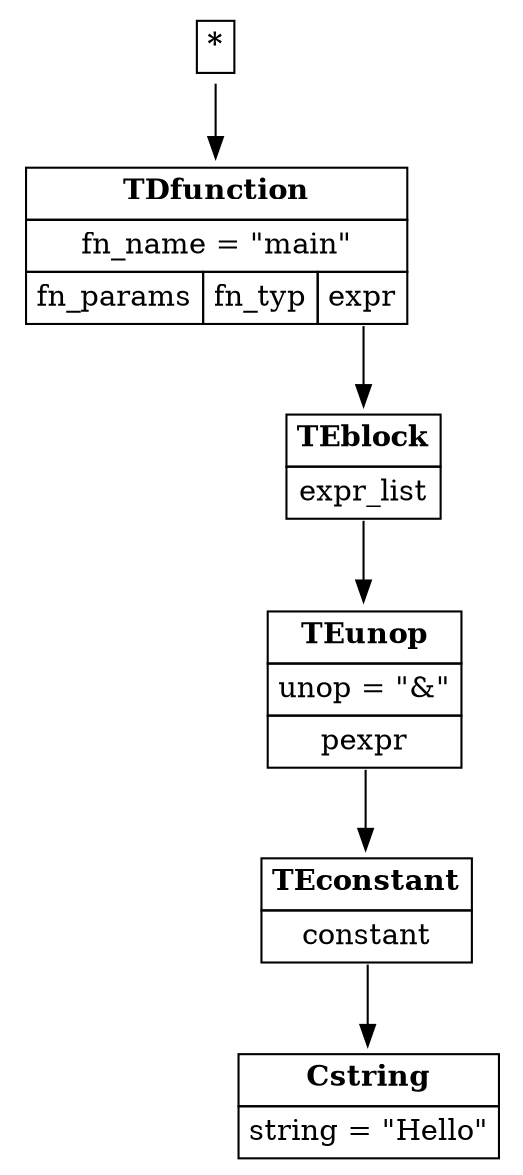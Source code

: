 digraph ast {
node [shape=plaintext];
root [label=<<table border='0' cellborder='1' cellspacing='0' cellpadding='4'><tr ><td colspan = '1'><b >*</b></td></tr></table>>]
TDfunction_1 [label=<<table border='0' cellborder='1' cellspacing='0' cellpadding='4'><tr ><td colspan = '3'><b >TDfunction</b></td></tr><tr ><td colspan = '3'>fn_name = "main"</td></tr><tr ><td port='fn_params'>fn_params</td><td port='fn_typ'>fn_typ</td><td port='expr'>expr</td></tr></table>>]
root -> TDfunction_1
TEblock_2 [label=<<table border='0' cellborder='1' cellspacing='0' cellpadding='4'><tr ><td colspan = '1'><b >TEblock</b></td></tr><tr ><td port='expr_list'>expr_list</td></tr></table>>]
TDfunction_1:expr -> TEblock_2
TEunop_3 [label=<<table border='0' cellborder='1' cellspacing='0' cellpadding='4'><tr ><td colspan = '1'><b >TEunop</b></td></tr><tr ><td colspan = '1'>unop = "&amp;"</td></tr><tr ><td port='pexpr'>pexpr</td></tr></table>>]
TEblock_2:expr_list -> TEunop_3
TEconstant_4 [label=<<table border='0' cellborder='1' cellspacing='0' cellpadding='4'><tr ><td colspan = '1'><b >TEconstant</b></td></tr><tr ><td port='constant'>constant</td></tr></table>>]
TEunop_3:pexpr -> TEconstant_4
Cstring_5 [label=<<table border='0' cellborder='1' cellspacing='0' cellpadding='4'><tr ><td colspan = '1'><b >Cstring</b></td></tr><tr ><td colspan = '1'>string = "Hello"</td></tr></table>>]
TEconstant_4:constant -> Cstring_5
}